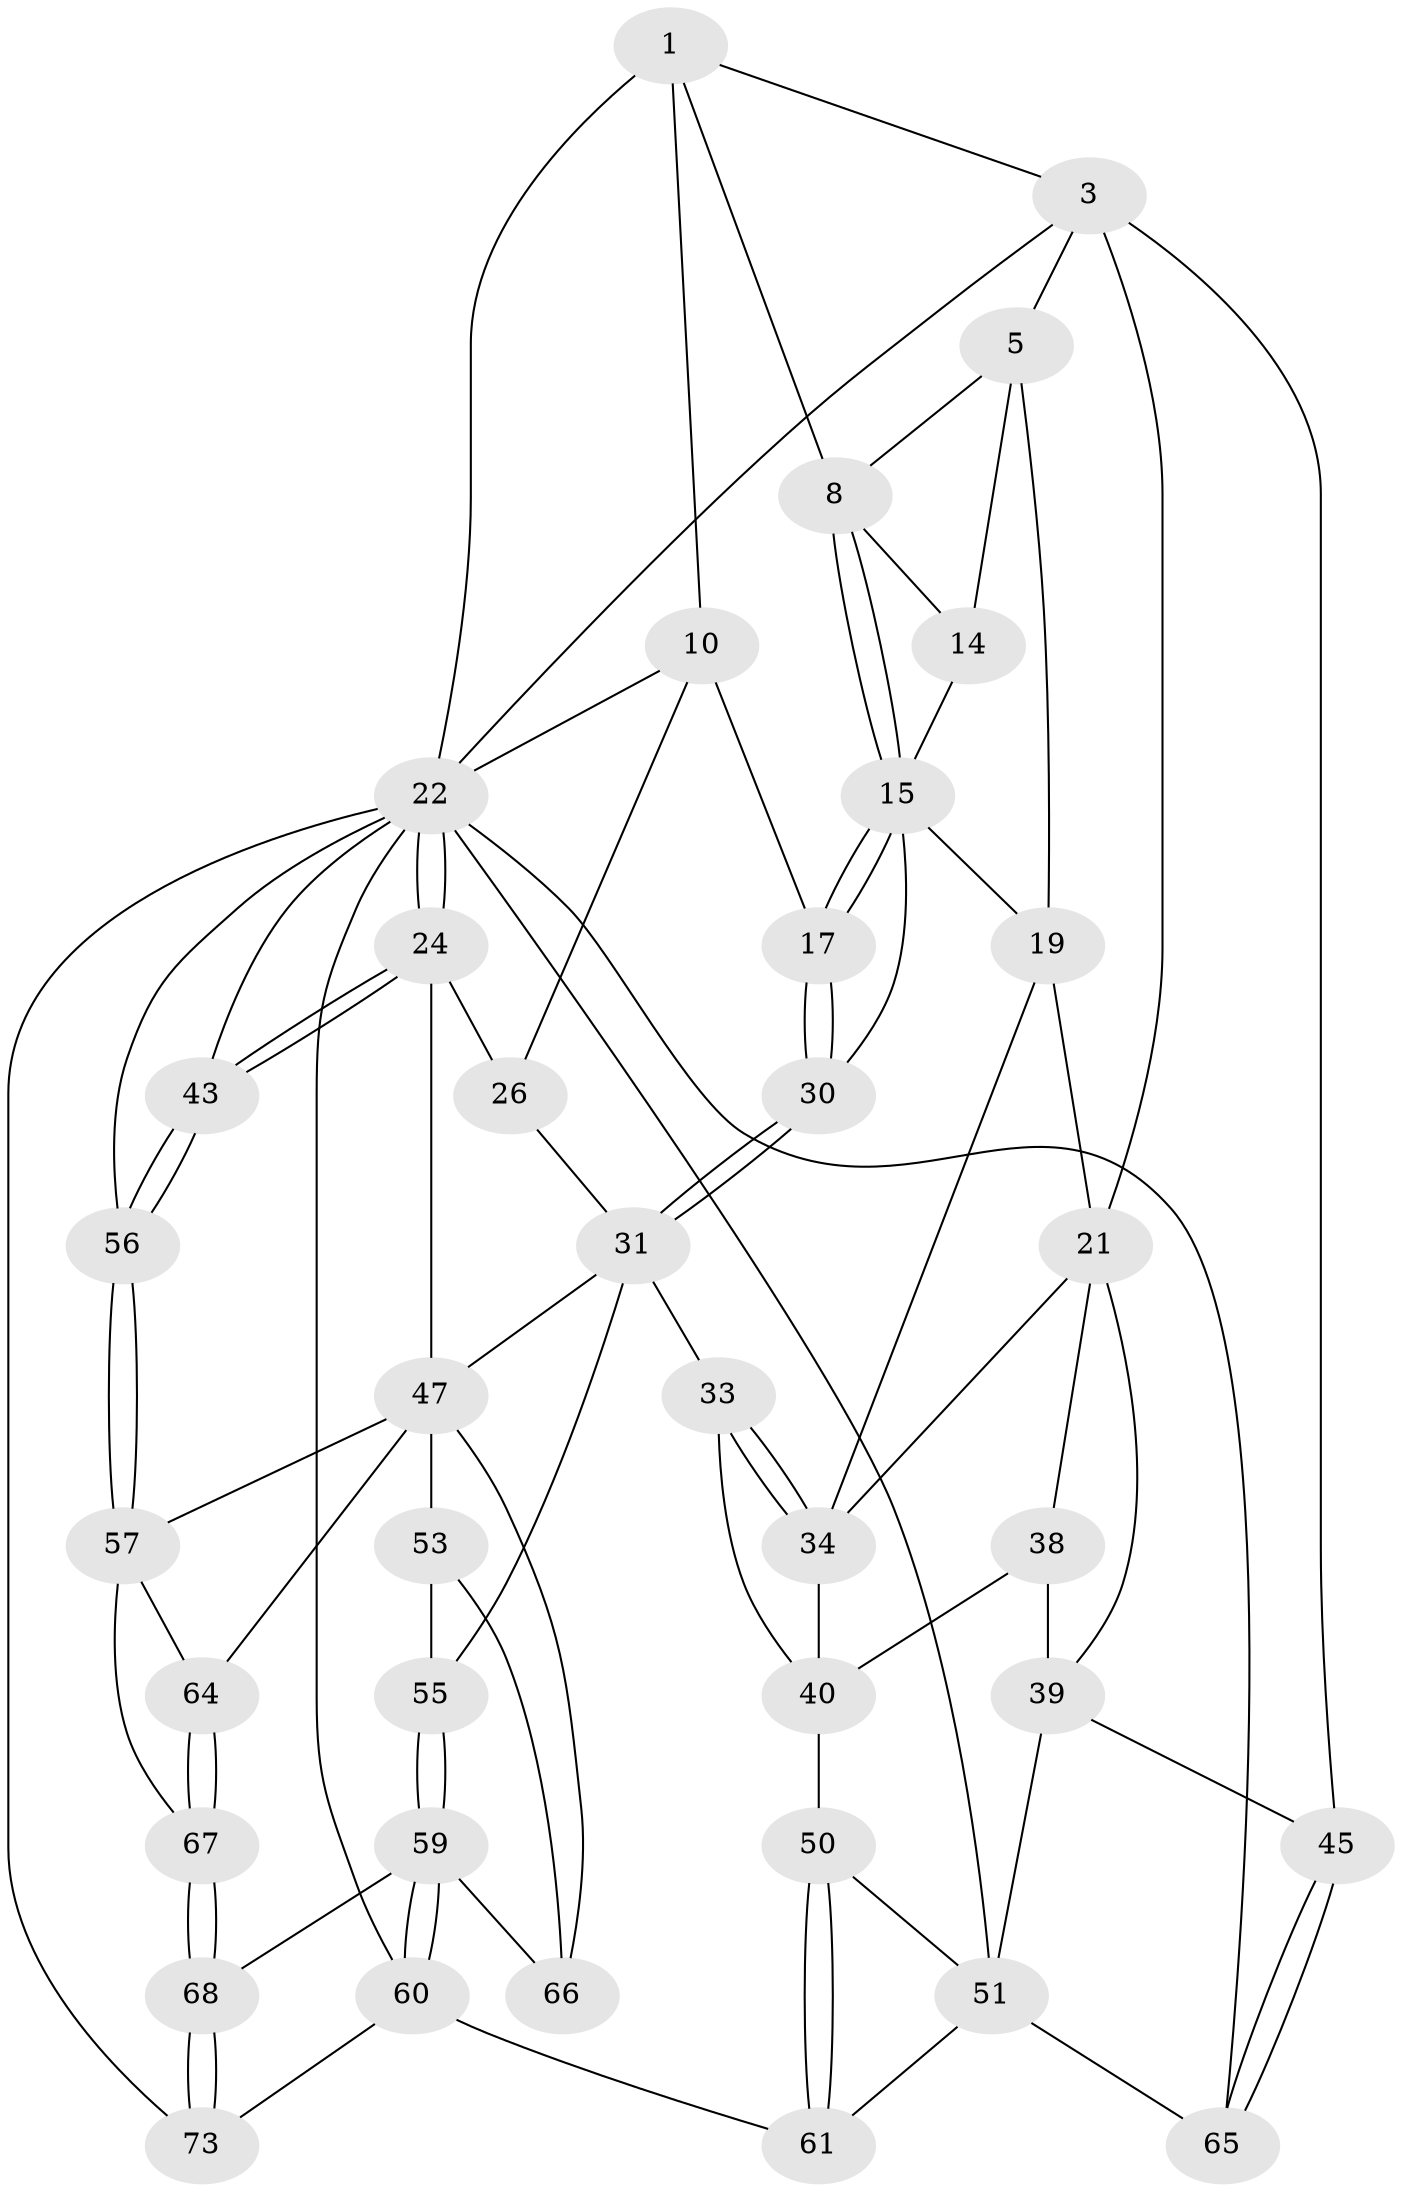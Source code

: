 // original degree distribution, {3: 0.025974025974025976, 4: 0.22077922077922077, 5: 0.5714285714285714, 6: 0.18181818181818182}
// Generated by graph-tools (version 1.1) at 2025/28/03/15/25 16:28:03]
// undirected, 38 vertices, 89 edges
graph export_dot {
graph [start="1"]
  node [color=gray90,style=filled];
  1 [pos="+0.651689004275209+0",super="+2+7"];
  3 [pos="+0+0",super="+29+4"];
  5 [pos="+0.14330144817155283+0",super="+13+6"];
  8 [pos="+0.5067276789008157+0.09012628591718778",super="+9"];
  10 [pos="+0.8237290942870354+0.10050238573121377",super="+11"];
  14 [pos="+0.4211560397966775+0.11533026441157662"];
  15 [pos="+0.530084142088152+0.2362906769786009",super="+16"];
  17 [pos="+0.5827326442754498+0.2513886012779739"];
  19 [pos="+0.3267331055694916+0.28286746573471905",super="+20"];
  21 [pos="+0+0",super="+27"];
  22 [pos="+0.9587123005762695+0.15483949209697653",super="+23"];
  24 [pos="+0.929609921349943+0.45400695845875455",super="+25"];
  26 [pos="+0.7286493195954441+0.34995703870983913"];
  30 [pos="+0.47139945778510167+0.4011533863572955"];
  31 [pos="+0.4513098255251464+0.4956627687078959",super="+35+32"];
  33 [pos="+0.3730692718700303+0.4871205209014582"];
  34 [pos="+0.2649391300245348+0.3588569859720648",super="+37"];
  38 [pos="+0.11339161882567966+0.5022582798869962",super="+41"];
  39 [pos="+0.10742865234359891+0.5008325835806572",super="+44"];
  40 [pos="+0.1784535804069643+0.5368406272732007",super="+42"];
  43 [pos="+1+0.5016432395891527"];
  45 [pos="+0+0.5341406087516418"];
  47 [pos="+0.8585089419896178+0.5196911095235854",super="+48"];
  50 [pos="+0.23529089298119507+0.770499495504525"];
  51 [pos="+0.2013469675513616+0.7619302992427481",super="+52+74"];
  53 [pos="+0.6016148179012035+0.638497322750786",super="+54"];
  55 [pos="+0.4802556535981697+0.6592761106694913"];
  56 [pos="+1+0.9726917778551383"];
  57 [pos="+0.8839021375228041+0.6811838648542328",super="+58"];
  59 [pos="+0.43086664138270053+0.7571800619192123",super="+69"];
  60 [pos="+0.4195793693246575+0.7692600500911642",super="+75"];
  61 [pos="+0.29365546571341467+0.8234376546133529"];
  64 [pos="+0.7748990777110012+0.6894549720746611"];
  65 [pos="+0+0.8373229831984296",super="+71"];
  66 [pos="+0.6793741580473894+0.7926825777367156"];
  67 [pos="+0.7835423802159968+0.781792226389782"];
  68 [pos="+0.7641279554933121+0.9110201085798031"];
  73 [pos="+0.8757784338168518+1"];
  1 -- 10 [weight=2];
  1 -- 3;
  1 -- 8;
  1 -- 22;
  3 -- 45;
  3 -- 22;
  3 -- 5;
  3 -- 21 [weight=2];
  5 -- 19;
  5 -- 14;
  5 -- 8;
  8 -- 15;
  8 -- 15;
  8 -- 14;
  10 -- 22;
  10 -- 26;
  10 -- 17;
  14 -- 15;
  15 -- 17;
  15 -- 17;
  15 -- 19;
  15 -- 30;
  17 -- 30;
  17 -- 30;
  19 -- 34;
  19 -- 21;
  21 -- 34;
  21 -- 38;
  21 -- 39;
  22 -- 24;
  22 -- 24;
  22 -- 65;
  22 -- 73;
  22 -- 43;
  22 -- 56;
  22 -- 60;
  22 -- 51;
  24 -- 43;
  24 -- 43;
  24 -- 26;
  24 -- 47;
  26 -- 31;
  30 -- 31;
  30 -- 31;
  31 -- 47;
  31 -- 33;
  31 -- 55;
  33 -- 34;
  33 -- 34;
  33 -- 40;
  34 -- 40;
  38 -- 39 [weight=2];
  38 -- 40;
  39 -- 51;
  39 -- 45;
  40 -- 50;
  43 -- 56;
  43 -- 56;
  45 -- 65;
  45 -- 65;
  47 -- 57;
  47 -- 64;
  47 -- 66;
  47 -- 53 [weight=2];
  50 -- 51;
  50 -- 61;
  50 -- 61;
  51 -- 65 [weight=2];
  51 -- 61;
  53 -- 66;
  53 -- 55;
  55 -- 59;
  55 -- 59;
  56 -- 57;
  56 -- 57;
  57 -- 67;
  57 -- 64;
  59 -- 60;
  59 -- 60;
  59 -- 66;
  59 -- 68;
  60 -- 61;
  60 -- 73;
  64 -- 67;
  64 -- 67;
  67 -- 68;
  67 -- 68;
  68 -- 73;
  68 -- 73;
}
